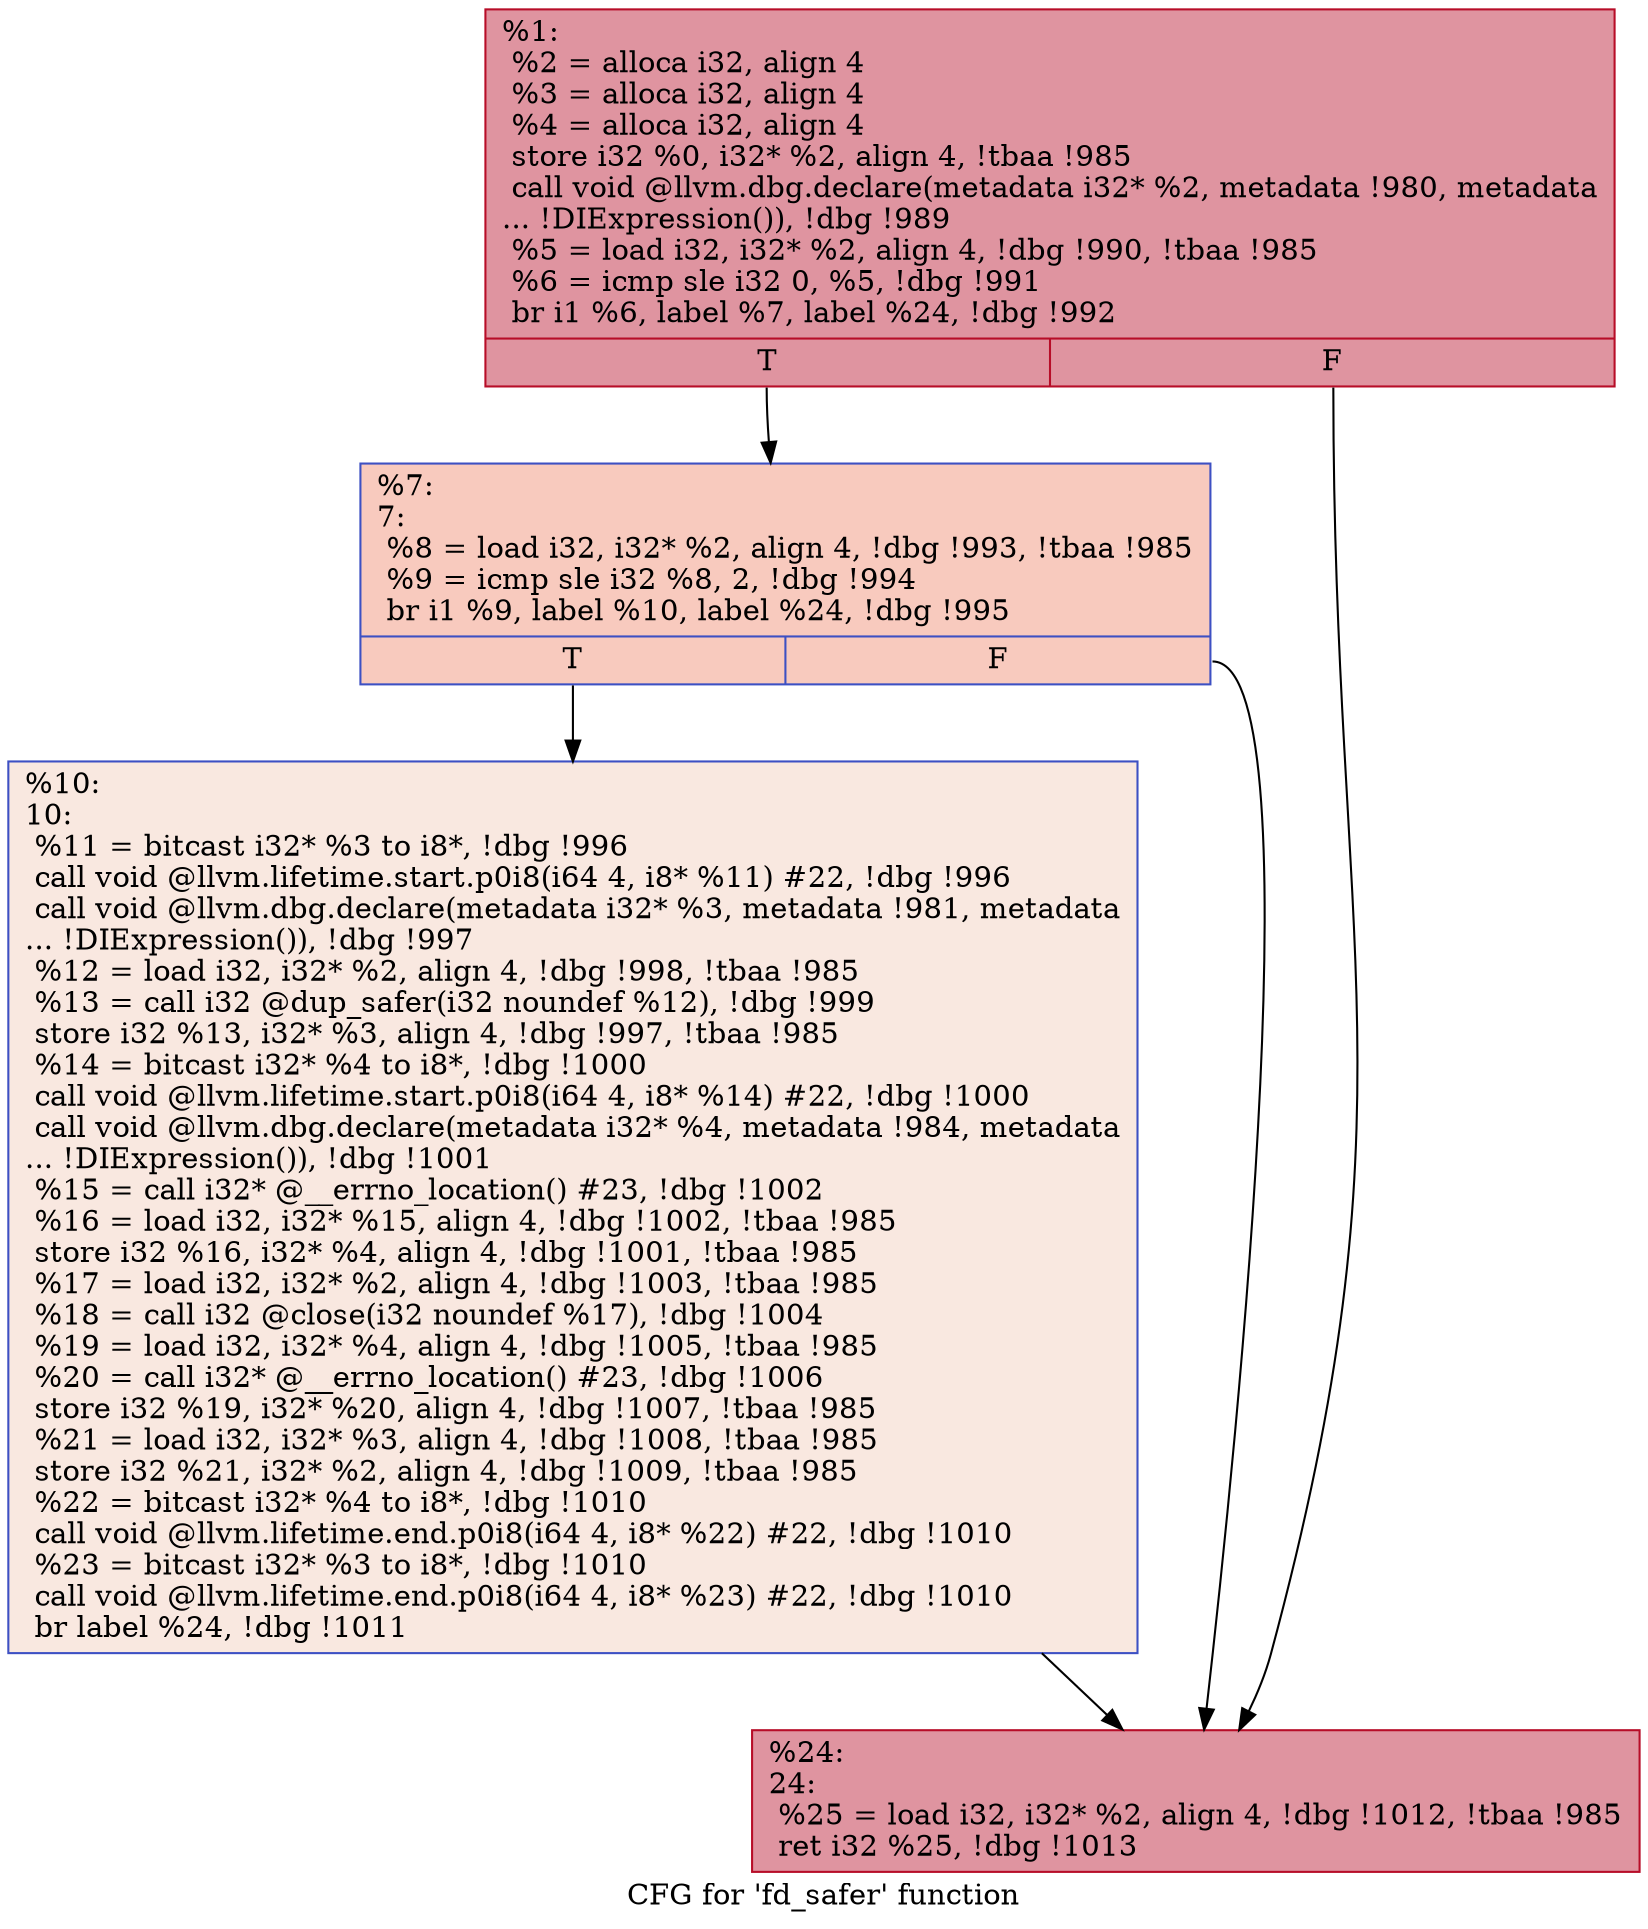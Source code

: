 digraph "CFG for 'fd_safer' function" {
	label="CFG for 'fd_safer' function";

	Node0x25c9010 [shape=record,color="#b70d28ff", style=filled, fillcolor="#b70d2870",label="{%1:\l  %2 = alloca i32, align 4\l  %3 = alloca i32, align 4\l  %4 = alloca i32, align 4\l  store i32 %0, i32* %2, align 4, !tbaa !985\l  call void @llvm.dbg.declare(metadata i32* %2, metadata !980, metadata\l... !DIExpression()), !dbg !989\l  %5 = load i32, i32* %2, align 4, !dbg !990, !tbaa !985\l  %6 = icmp sle i32 0, %5, !dbg !991\l  br i1 %6, label %7, label %24, !dbg !992\l|{<s0>T|<s1>F}}"];
	Node0x25c9010:s0 -> Node0x25cad60;
	Node0x25c9010:s1 -> Node0x25cae00;
	Node0x25cad60 [shape=record,color="#3d50c3ff", style=filled, fillcolor="#ef886b70",label="{%7:\l7:                                                \l  %8 = load i32, i32* %2, align 4, !dbg !993, !tbaa !985\l  %9 = icmp sle i32 %8, 2, !dbg !994\l  br i1 %9, label %10, label %24, !dbg !995\l|{<s0>T|<s1>F}}"];
	Node0x25cad60:s0 -> Node0x25cadb0;
	Node0x25cad60:s1 -> Node0x25cae00;
	Node0x25cadb0 [shape=record,color="#3d50c3ff", style=filled, fillcolor="#f1ccb870",label="{%10:\l10:                                               \l  %11 = bitcast i32* %3 to i8*, !dbg !996\l  call void @llvm.lifetime.start.p0i8(i64 4, i8* %11) #22, !dbg !996\l  call void @llvm.dbg.declare(metadata i32* %3, metadata !981, metadata\l... !DIExpression()), !dbg !997\l  %12 = load i32, i32* %2, align 4, !dbg !998, !tbaa !985\l  %13 = call i32 @dup_safer(i32 noundef %12), !dbg !999\l  store i32 %13, i32* %3, align 4, !dbg !997, !tbaa !985\l  %14 = bitcast i32* %4 to i8*, !dbg !1000\l  call void @llvm.lifetime.start.p0i8(i64 4, i8* %14) #22, !dbg !1000\l  call void @llvm.dbg.declare(metadata i32* %4, metadata !984, metadata\l... !DIExpression()), !dbg !1001\l  %15 = call i32* @__errno_location() #23, !dbg !1002\l  %16 = load i32, i32* %15, align 4, !dbg !1002, !tbaa !985\l  store i32 %16, i32* %4, align 4, !dbg !1001, !tbaa !985\l  %17 = load i32, i32* %2, align 4, !dbg !1003, !tbaa !985\l  %18 = call i32 @close(i32 noundef %17), !dbg !1004\l  %19 = load i32, i32* %4, align 4, !dbg !1005, !tbaa !985\l  %20 = call i32* @__errno_location() #23, !dbg !1006\l  store i32 %19, i32* %20, align 4, !dbg !1007, !tbaa !985\l  %21 = load i32, i32* %3, align 4, !dbg !1008, !tbaa !985\l  store i32 %21, i32* %2, align 4, !dbg !1009, !tbaa !985\l  %22 = bitcast i32* %4 to i8*, !dbg !1010\l  call void @llvm.lifetime.end.p0i8(i64 4, i8* %22) #22, !dbg !1010\l  %23 = bitcast i32* %3 to i8*, !dbg !1010\l  call void @llvm.lifetime.end.p0i8(i64 4, i8* %23) #22, !dbg !1010\l  br label %24, !dbg !1011\l}"];
	Node0x25cadb0 -> Node0x25cae00;
	Node0x25cae00 [shape=record,color="#b70d28ff", style=filled, fillcolor="#b70d2870",label="{%24:\l24:                                               \l  %25 = load i32, i32* %2, align 4, !dbg !1012, !tbaa !985\l  ret i32 %25, !dbg !1013\l}"];
}
